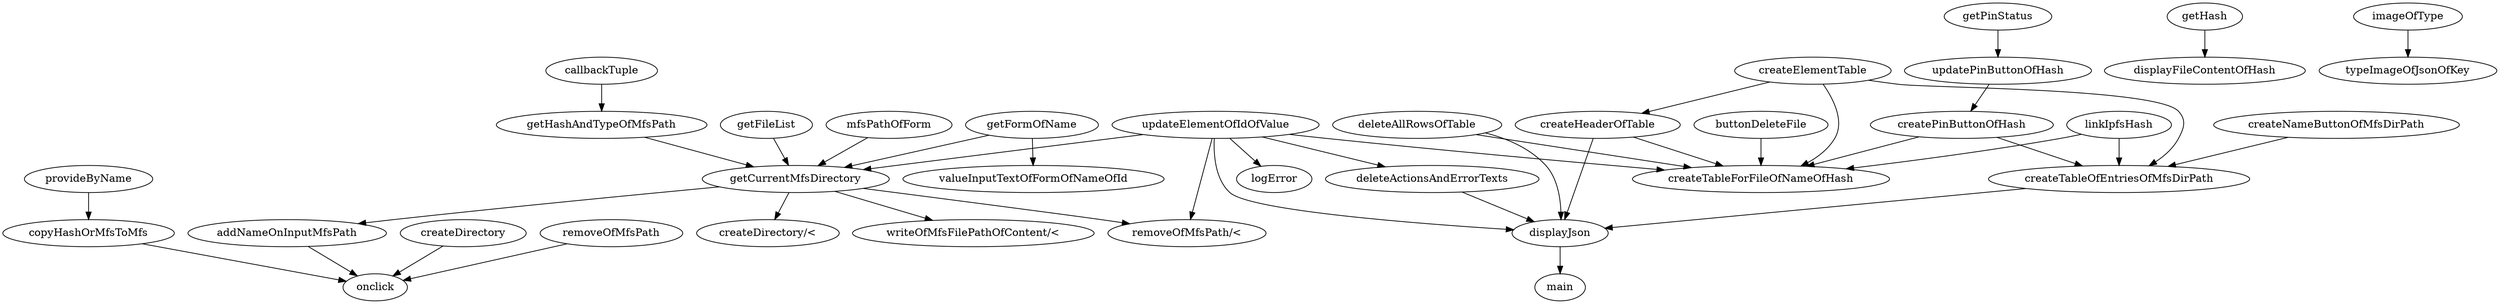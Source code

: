 digraph dgn {
"addNameOnInputMfsPath" -> "onclick"
"buttonDeleteFile" -> "createTableForFileOfNameOfHash"
"callbackTuple" -> "getHashAndTypeOfMfsPath"
"copyHashOrMfsToMfs" -> "onclick"
"createDirectory" -> "onclick"
"createElementTable" -> "createHeaderOfTable"
"createElementTable" -> "createTableForFileOfNameOfHash"
"createElementTable" -> "createTableOfEntriesOfMfsDirPath"
"createHeaderOfTable" -> "createTableForFileOfNameOfHash"
"createHeaderOfTable" -> "displayJson"
"createNameButtonOfMfsDirPath" -> "createTableOfEntriesOfMfsDirPath"
"createPinButtonOfHash" -> "createTableForFileOfNameOfHash"
"createPinButtonOfHash" -> "createTableOfEntriesOfMfsDirPath"
"createTableOfEntriesOfMfsDirPath" -> "displayJson"
"deleteActionsAndErrorTexts" -> "displayJson"
"deleteAllRowsOfTable" -> "createTableForFileOfNameOfHash"
"deleteAllRowsOfTable" -> "displayJson"
"displayJson" -> "main"
"getCurrentMfsDirectory" -> "addNameOnInputMfsPath"
"getCurrentMfsDirectory" -> "createDirectory/<"
"getCurrentMfsDirectory" -> "removeOfMfsPath/<"
"getCurrentMfsDirectory" -> "writeOfMfsFilePathOfContent/<"
"getFileList" -> "getCurrentMfsDirectory"
"getFormOfName" -> "getCurrentMfsDirectory"
"getFormOfName" -> "valueInputTextOfFormOfNameOfId"
"getHashAndTypeOfMfsPath" -> "getCurrentMfsDirectory"
"getHash" -> "displayFileContentOfHash"
"getPinStatus" -> "updatePinButtonOfHash"
"imageOfType" -> "typeImageOfJsonOfKey"
"linkIpfsHash" -> "createTableForFileOfNameOfHash"
"linkIpfsHash" -> "createTableOfEntriesOfMfsDirPath"
"mfsPathOfForm" -> "getCurrentMfsDirectory"
"provideByName" -> "copyHashOrMfsToMfs"
"removeOfMfsPath" -> "onclick"
"updateElementOfIdOfValue" -> "createTableForFileOfNameOfHash"
"updateElementOfIdOfValue" -> "deleteActionsAndErrorTexts"
"updateElementOfIdOfValue" -> "displayJson"
"updateElementOfIdOfValue" -> "getCurrentMfsDirectory"
"updateElementOfIdOfValue" -> "logError"
"updateElementOfIdOfValue" -> "removeOfMfsPath/<"
"updatePinButtonOfHash" -> "createPinButtonOfHash"
}

